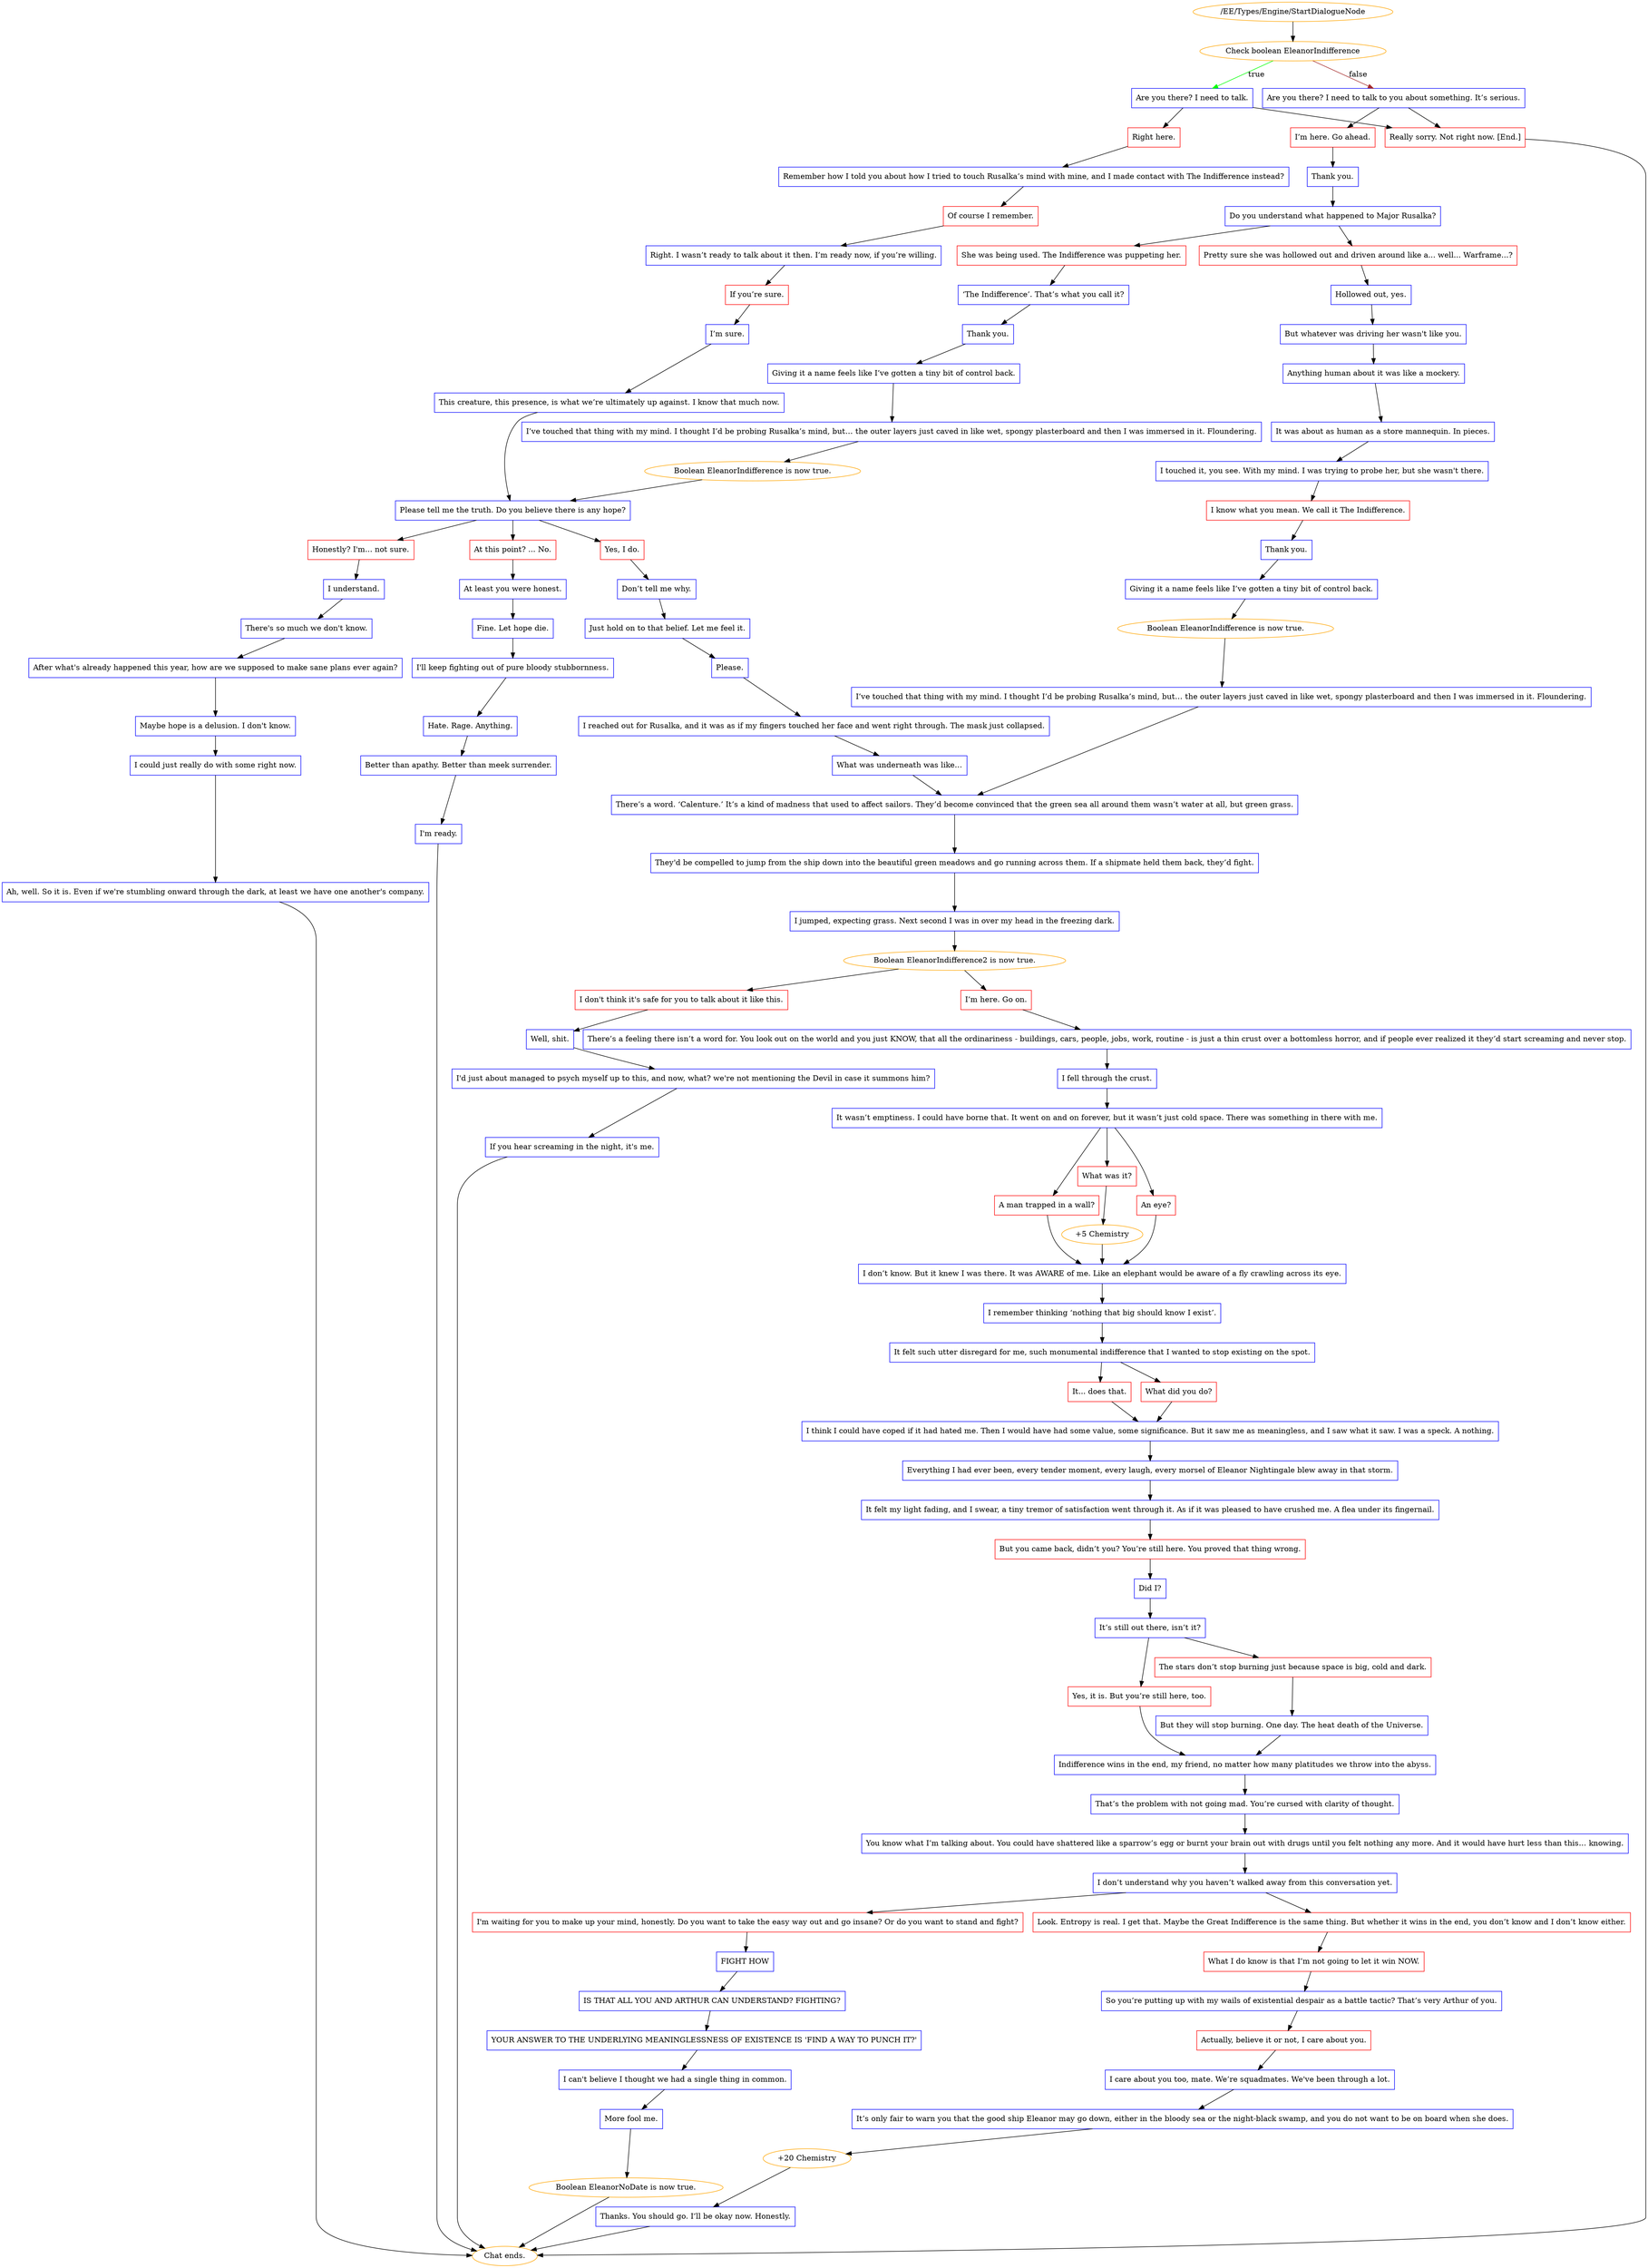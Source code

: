 digraph {
	924 [label="/EE/Types/Engine/StartDialogueNode",color=orange];
		924 -> 926;
	926 [label="Check boolean EleanorIndifference",color=orange];
		926 -> 925 [label=true,color=green];
		926 -> 927 [label=false,color=brown];
	925 [label="Are you there? I need to talk.",shape=box,color=blue];
		925 -> 928;
		925 -> 929;
	927 [label="Are you there? I need to talk to you about something. It’s serious.",shape=box,color=blue];
		927 -> 931;
		927 -> 929;
	928 [label="Right here.",shape=box,color=red];
		928 -> 932;
	929 [label="Really sorry. Not right now. [End.]",shape=box,color=red];
		929 -> "Chat ends.";
	931 [label="I’m here. Go ahead.",shape=box,color=red];
		931 -> 933;
	932 [label="Remember how I told you about how I tried to touch Rusalka’s mind with mine, and I made contact with The Indifference instead?",shape=box,color=blue];
		932 -> 935;
	"Chat ends." [color=orange];
	933 [label="Thank you.",shape=box,color=blue];
		933 -> 934;
	935 [label="Of course I remember.",shape=box,color=red];
		935 -> 938;
	934 [label="Do you understand what happened to Major Rusalka?",shape=box,color=blue];
		934 -> 936;
		934 -> 937;
	938 [label="Right. I wasn’t ready to talk about it then. I’m ready now, if you’re willing.",shape=box,color=blue];
		938 -> 945;
	936 [label="She was being used. The Indifference was puppeting her.",shape=box,color=red];
		936 -> 939;
	937 [label="Pretty sure she was hollowed out and driven around like a... well... Warframe...?",shape=box,color=red];
		937 -> 940;
	945 [label="If you’re sure.",shape=box,color=red];
		945 -> 946;
	939 [label="‘The Indifference’. That’s what you call it?",shape=box,color=blue];
		939 -> 941;
	940 [label="Hollowed out, yes.",shape=box,color=blue];
		940 -> 942;
	946 [label="I’m sure.",shape=box,color=blue];
		946 -> 947;
	941 [label="Thank you.",shape=box,color=blue];
		941 -> 943;
	942 [label="But whatever was driving her wasn't like you.",shape=box,color=blue];
		942 -> 944;
	947 [label="This creature, this presence, is what we’re ultimately up against. I know that much now.",shape=box,color=blue];
		947 -> 951;
	943 [label="Giving it a name feels like I’ve gotten a tiny bit of control back.",shape=box,color=blue];
		943 -> 948;
	944 [label="Anything human about it was like a mockery.",shape=box,color=blue];
		944 -> 949;
	951 [label="Please tell me the truth. Do you believe there is any hope?",shape=box,color=blue];
		951 -> 956;
		951 -> 957;
		951 -> 958;
	948 [label="I’ve touched that thing with my mind. I thought I’d be probing Rusalka’s mind, but… the outer layers just caved in like wet, spongy plasterboard and then I was immersed in it. Floundering.",shape=box,color=blue];
		948 -> 950;
	949 [label="It was about as human as a store mannequin. In pieces.",shape=box,color=blue];
		949 -> 952;
	956 [label="At this point? ... No.",shape=box,color=red];
		956 -> 960;
	957 [label="Honestly? I'm... not sure.",shape=box,color=red];
		957 -> 961;
	958 [label="Yes, I do.",shape=box,color=red];
		958 -> 962;
	950 [label="Boolean EleanorIndifference is now true.",color=orange];
		950 -> 951;
	952 [label="I touched it, you see. With my mind. I was trying to probe her, but she wasn't there.",shape=box,color=blue];
		952 -> 953;
	960 [label="At least you were honest.",shape=box,color=blue];
		960 -> 963;
	961 [label="I understand.",shape=box,color=blue];
		961 -> 964;
	962 [label="Don’t tell me why.",shape=box,color=blue];
		962 -> 965;
	953 [label="I know what you mean. We call it The Indifference.",shape=box,color=red];
		953 -> 954;
	963 [label="Fine. Let hope die.",shape=box,color=blue];
		963 -> 966;
	964 [label="There's so much we don't know.",shape=box,color=blue];
		964 -> 967;
	965 [label="Just hold on to that belief. Let me feel it.",shape=box,color=blue];
		965 -> 968;
	954 [label="Thank you.",shape=box,color=blue];
		954 -> 955;
	966 [label="I'll keep fighting out of pure bloody stubbornness.",shape=box,color=blue];
		966 -> 969;
	967 [label="After what's already happened this year, how are we supposed to make sane plans ever again?",shape=box,color=blue];
		967 -> 970;
	968 [label="Please.",shape=box,color=blue];
		968 -> 971;
	955 [label="Giving it a name feels like I’ve gotten a tiny bit of control back.",shape=box,color=blue];
		955 -> 959;
	969 [label="Hate. Rage. Anything.",shape=box,color=blue];
		969 -> 973;
	970 [label="Maybe hope is a delusion. I don't know.",shape=box,color=blue];
		970 -> 974;
	971 [label="I reached out for Rusalka, and it was as if my fingers touched her face and went right through. The mask just collapsed.",shape=box,color=blue];
		971 -> 975;
	959 [label="Boolean EleanorIndifference is now true.",color=orange];
		959 -> 972;
	973 [label="Better than apathy. Better than meek surrender.",shape=box,color=blue];
		973 -> 978;
	974 [label="I could just really do with some right now.",shape=box,color=blue];
		974 -> 977;
	975 [label="What was underneath was like…",shape=box,color=blue];
		975 -> 976;
	972 [label="I’ve touched that thing with my mind. I thought I’d be probing Rusalka’s mind, but… the outer layers just caved in like wet, spongy plasterboard and then I was immersed in it. Floundering.",shape=box,color=blue];
		972 -> 976;
	978 [label="I'm ready.",shape=box,color=blue];
		978 -> "Chat ends.";
	977 [label="Ah, well. So it is. Even if we're stumbling onward through the dark, at least we have one another's company.",shape=box,color=blue];
		977 -> "Chat ends.";
	976 [label="There’s a word. ‘Calenture.’ It’s a kind of madness that used to affect sailors. They’d become convinced that the green sea all around them wasn’t water at all, but green grass.",shape=box,color=blue];
		976 -> 981;
	"Chat ends." [color=orange];
	"Chat ends." [color=orange];
	981 [label="They'd be compelled to jump from the ship down into the beautiful green meadows and go running across them. If a shipmate held them back, they’d fight.",shape=box,color=blue];
		981 -> 982;
	982 [label="I jumped, expecting grass. Next second I was in over my head in the freezing dark.",shape=box,color=blue];
		982 -> 983;
	983 [label="Boolean EleanorIndifference2 is now true.",color=orange];
		983 -> 984;
		983 -> 986;
	984 [label="I don't think it's safe for you to talk about it like this.",shape=box,color=red];
		984 -> 985;
	986 [label="I’m here. Go on.",shape=box,color=red];
		986 -> 987;
	985 [label="Well, shit.",shape=box,color=blue];
		985 -> 988;
	987 [label="There’s a feeling there isn’t a word for. You look out on the world and you just KNOW, that all the ordinariness - buildings, cars, people, jobs, work, routine - is just a thin crust over a bottomless horror, and if people ever realized it they’d start screaming and never stop.",shape=box,color=blue];
		987 -> 989;
	988 [label="I'd just about managed to psych myself up to this, and now, what? we're not mentioning the Devil in case it summons him?",shape=box,color=blue];
		988 -> 990;
	989 [label="I fell through the crust.",shape=box,color=blue];
		989 -> 992;
	990 [label="If you hear screaming in the night, it's me.",shape=box,color=blue];
		990 -> "Chat ends.";
	992 [label="It wasn’t emptiness. I could have borne that. It went on and on forever, but it wasn’t just cold space. There was something in there with me.",shape=box,color=blue];
		992 -> 993;
		992 -> 994;
		992 -> 995;
	"Chat ends." [color=orange];
	993 [label="An eye?",shape=box,color=red];
		993 -> 997;
	994 [label="A man trapped in a wall?",shape=box,color=red];
		994 -> 997;
	995 [label="What was it?",shape=box,color=red];
		995 -> 996;
	997 [label="I don’t know. But it knew I was there. It was AWARE of me. Like an elephant would be aware of a fly crawling across its eye.",shape=box,color=blue];
		997 -> 998;
	996 [label="+5 Chemistry",color=orange];
		996 -> 997;
	998 [label="I remember thinking ‘nothing that big should know I exist’.",shape=box,color=blue];
		998 -> 999;
	999 [label="It felt such utter disregard for me, such monumental indifference that I wanted to stop existing on the spot.",shape=box,color=blue];
		999 -> 1000;
		999 -> 1001;
	1000 [label="It... does that.",shape=box,color=red];
		1000 -> 1002;
	1001 [label="What did you do?",shape=box,color=red];
		1001 -> 1002;
	1002 [label="I think I could have coped if it had hated me. Then I would have had some value, some significance. But it saw me as meaningless, and I saw what it saw. I was a speck. A nothing.",shape=box,color=blue];
		1002 -> 1003;
	1003 [label="Everything I had ever been, every tender moment, every laugh, every morsel of Eleanor Nightingale blew away in that storm.",shape=box,color=blue];
		1003 -> 1004;
	1004 [label="It felt my light fading, and I swear, a tiny tremor of satisfaction went through it. As if it was pleased to have crushed me. A flea under its fingernail.",shape=box,color=blue];
		1004 -> 1005;
	1005 [label="But you came back, didn’t you? You’re still here. You proved that thing wrong.",shape=box,color=red];
		1005 -> 1006;
	1006 [label="Did I?",shape=box,color=blue];
		1006 -> 1007;
	1007 [label="It’s still out there, isn’t it?",shape=box,color=blue];
		1007 -> 1008;
		1007 -> 1009;
	1008 [label="Yes, it is. But you’re still here, too.",shape=box,color=red];
		1008 -> 1011;
	1009 [label="The stars don’t stop burning just because space is big, cold and dark.",shape=box,color=red];
		1009 -> 1010;
	1011 [label="Indifference wins in the end, my friend, no matter how many platitudes we throw into the abyss.",shape=box,color=blue];
		1011 -> 1012;
	1010 [label="But they will stop burning. One day. The heat death of the Universe.",shape=box,color=blue];
		1010 -> 1011;
	1012 [label="That’s the problem with not going mad. You’re cursed with clarity of thought.",shape=box,color=blue];
		1012 -> 1013;
	1013 [label="You know what I’m talking about. You could have shattered like a sparrow’s egg or burnt your brain out with drugs until you felt nothing any more. And it would have hurt less than this… knowing.",shape=box,color=blue];
		1013 -> 1014;
	1014 [label="I don’t understand why you haven’t walked away from this conversation yet.",shape=box,color=blue];
		1014 -> 1015;
		1014 -> 1016;
	1015 [label="Look. Entropy is real. I get that. Maybe the Great Indifference is the same thing. But whether it wins in the end, you don’t know and I don’t know either.",shape=box,color=red];
		1015 -> 1017;
	1016 [label="I'm waiting for you to make up your mind, honestly. Do you want to take the easy way out and go insane? Or do you want to stand and fight?",shape=box,color=red];
		1016 -> 1018;
	1017 [label="What I do know is that I’m not going to let it win NOW.",shape=box,color=red];
		1017 -> 1020;
	1018 [label="FIGHT HOW",shape=box,color=blue];
		1018 -> 1019;
	1020 [label="So you’re putting up with my wails of existential despair as a battle tactic? That’s very Arthur of you.",shape=box,color=blue];
		1020 -> 1021;
	1019 [label="IS THAT ALL YOU AND ARTHUR CAN UNDERSTAND? FIGHTING?",shape=box,color=blue];
		1019 -> 1022;
	1021 [label="Actually, believe it or not, I care about you.",shape=box,color=red];
		1021 -> 1027;
	1022 [label="YOUR ANSWER TO THE UNDERLYING MEANINGLESSNESS OF EXISTENCE IS 'FIND A WAY TO PUNCH IT?'",shape=box,color=blue];
		1022 -> 1023;
	1027 [label="I care about you too, mate. We’re squadmates. We've been through a lot.",shape=box,color=blue];
		1027 -> 1028;
	1023 [label="I can't believe I thought we had a single thing in common.",shape=box,color=blue];
		1023 -> 1024;
	1028 [label="It’s only fair to warn you that the good ship Eleanor may go down, either in the bloody sea or the night-black swamp, and you do not want to be on board when she does.",shape=box,color=blue];
		1028 -> 1030;
	1024 [label="More fool me.",shape=box,color=blue];
		1024 -> 1025;
	1030 [label="+20 Chemistry",color=orange];
		1030 -> 1029;
	1025 [label="Boolean EleanorNoDate is now true.",color=orange];
		1025 -> "Chat ends.";
	1029 [label="Thanks. You should go. I’ll be okay now. Honestly.",shape=box,color=blue];
		1029 -> "Chat ends.";
	"Chat ends." [color=orange];
	"Chat ends." [color=orange];
}